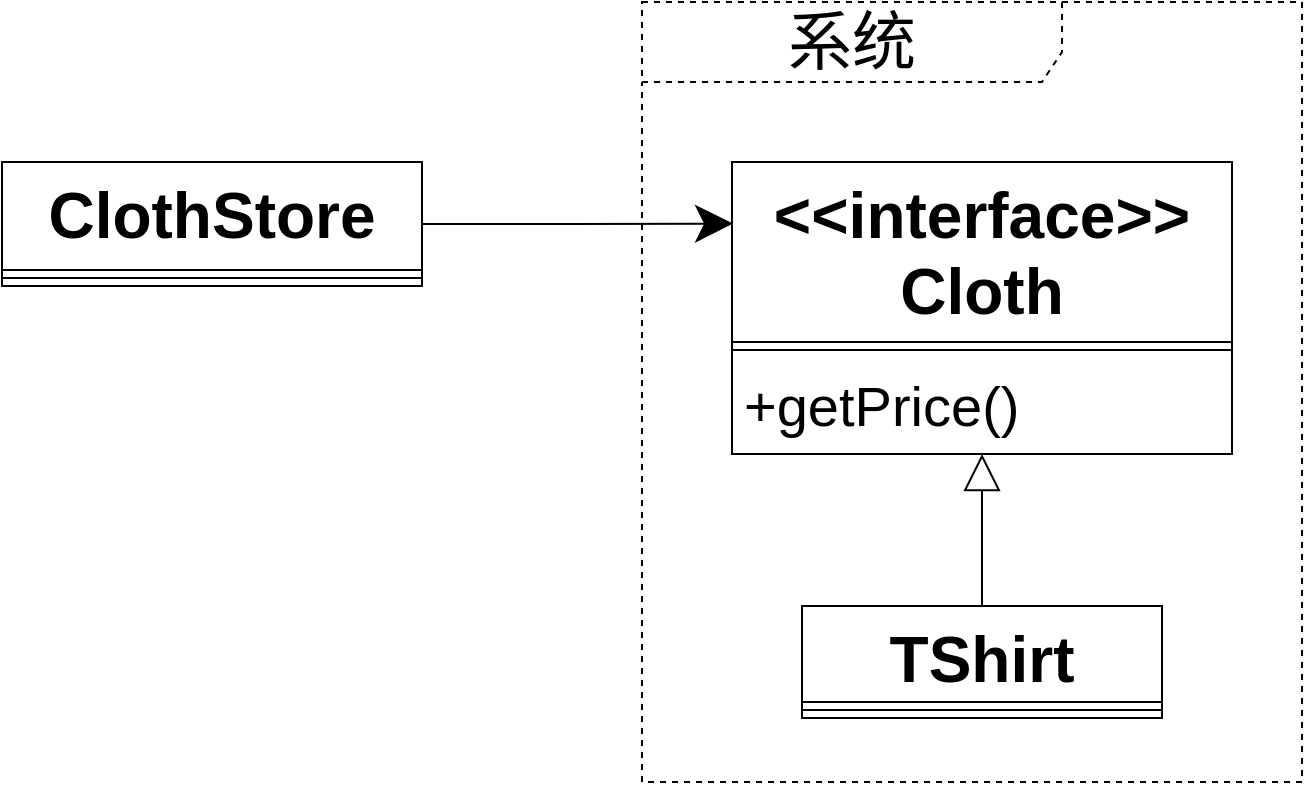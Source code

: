 <mxfile version="14.6.13" type="device"><diagram id="MIss146aAQmY1lY--RN7" name="第 1 页"><mxGraphModel dx="1106" dy="852" grid="1" gridSize="10" guides="1" tooltips="1" connect="1" arrows="1" fold="1" page="1" pageScale="1" pageWidth="827" pageHeight="1169" math="0" shadow="0"><root><mxCell id="0"/><mxCell id="1" parent="0"/><mxCell id="NZjhyuRfplyy9rt0YiIm-11" style="edgeStyle=orthogonalEdgeStyle;rounded=0;orthogonalLoop=1;jettySize=auto;html=1;endArrow=classic;endFill=1;startSize=16;endSize=16;entryX=0.002;entryY=0.211;entryDx=0;entryDy=0;entryPerimeter=0;" parent="1" source="NZjhyuRfplyy9rt0YiIm-1" target="NZjhyuRfplyy9rt0YiIm-3" edge="1"><mxGeometry relative="1" as="geometry"><mxPoint x="500" y="181" as="targetPoint"/></mxGeometry></mxCell><mxCell id="NZjhyuRfplyy9rt0YiIm-1" value="ClothStore" style="swimlane;fontStyle=1;align=center;verticalAlign=top;childLayout=stackLayout;horizontal=1;startSize=54;horizontalStack=0;resizeParent=1;resizeParentMax=0;resizeLast=0;collapsible=1;marginBottom=0;fontSize=32;" parent="1" vertex="1"><mxGeometry x="140" y="150" width="210" height="62" as="geometry"/></mxCell><mxCell id="NZjhyuRfplyy9rt0YiIm-2" value="" style="line;strokeWidth=1;fillColor=none;align=left;verticalAlign=middle;spacingTop=-1;spacingLeft=3;spacingRight=3;rotatable=0;labelPosition=right;points=[];portConstraint=eastwest;" parent="NZjhyuRfplyy9rt0YiIm-1" vertex="1"><mxGeometry y="54" width="210" height="8" as="geometry"/></mxCell><mxCell id="NZjhyuRfplyy9rt0YiIm-3" value="&lt;&lt;interface&gt;&gt;&#10;Cloth" style="swimlane;fontStyle=1;align=center;verticalAlign=top;childLayout=stackLayout;horizontal=1;startSize=90;horizontalStack=0;resizeParent=1;resizeParentMax=0;resizeLast=0;collapsible=1;marginBottom=0;fontSize=32;" parent="1" vertex="1"><mxGeometry x="505" y="150" width="250" height="146" as="geometry"/></mxCell><mxCell id="NZjhyuRfplyy9rt0YiIm-5" value="" style="line;strokeWidth=1;fillColor=none;align=left;verticalAlign=middle;spacingTop=-1;spacingLeft=3;spacingRight=3;rotatable=0;labelPosition=right;points=[];portConstraint=eastwest;" parent="NZjhyuRfplyy9rt0YiIm-3" vertex="1"><mxGeometry y="90" width="250" height="8" as="geometry"/></mxCell><mxCell id="NZjhyuRfplyy9rt0YiIm-6" value="+getPrice()" style="text;strokeColor=none;fillColor=none;align=left;verticalAlign=top;spacingLeft=4;spacingRight=4;overflow=hidden;rotatable=0;points=[[0,0.5],[1,0.5]];portConstraint=eastwest;fontSize=28;" parent="NZjhyuRfplyy9rt0YiIm-3" vertex="1"><mxGeometry y="98" width="250" height="48" as="geometry"/></mxCell><mxCell id="NZjhyuRfplyy9rt0YiIm-10" style="edgeStyle=orthogonalEdgeStyle;rounded=0;orthogonalLoop=1;jettySize=auto;html=1;entryX=0.5;entryY=1;entryDx=0;entryDy=0;entryPerimeter=0;endArrow=block;endFill=0;endSize=16;startSize=16;" parent="1" source="NZjhyuRfplyy9rt0YiIm-7" target="NZjhyuRfplyy9rt0YiIm-6" edge="1"><mxGeometry relative="1" as="geometry"/></mxCell><mxCell id="NZjhyuRfplyy9rt0YiIm-7" value="TShirt" style="swimlane;fontStyle=1;align=center;verticalAlign=top;childLayout=stackLayout;horizontal=1;startSize=48;horizontalStack=0;resizeParent=1;resizeParentMax=0;resizeLast=0;collapsible=1;marginBottom=0;fontSize=32;" parent="1" vertex="1"><mxGeometry x="540" y="372" width="180" height="56" as="geometry"/></mxCell><mxCell id="NZjhyuRfplyy9rt0YiIm-8" value="" style="line;strokeWidth=1;fillColor=none;align=left;verticalAlign=middle;spacingTop=-1;spacingLeft=3;spacingRight=3;rotatable=0;labelPosition=right;points=[];portConstraint=eastwest;" parent="NZjhyuRfplyy9rt0YiIm-7" vertex="1"><mxGeometry y="48" width="180" height="8" as="geometry"/></mxCell><mxCell id="P7YLCBnl4MuyhEaF2mQe-1" value="&lt;font style=&quot;font-size: 32px&quot;&gt;系统&lt;/font&gt;" style="shape=umlFrame;whiteSpace=wrap;html=1;width=210;height=40;fontSize=32;dashed=1;" parent="1" vertex="1"><mxGeometry x="460" y="70" width="330" height="390" as="geometry"/></mxCell></root></mxGraphModel></diagram></mxfile>